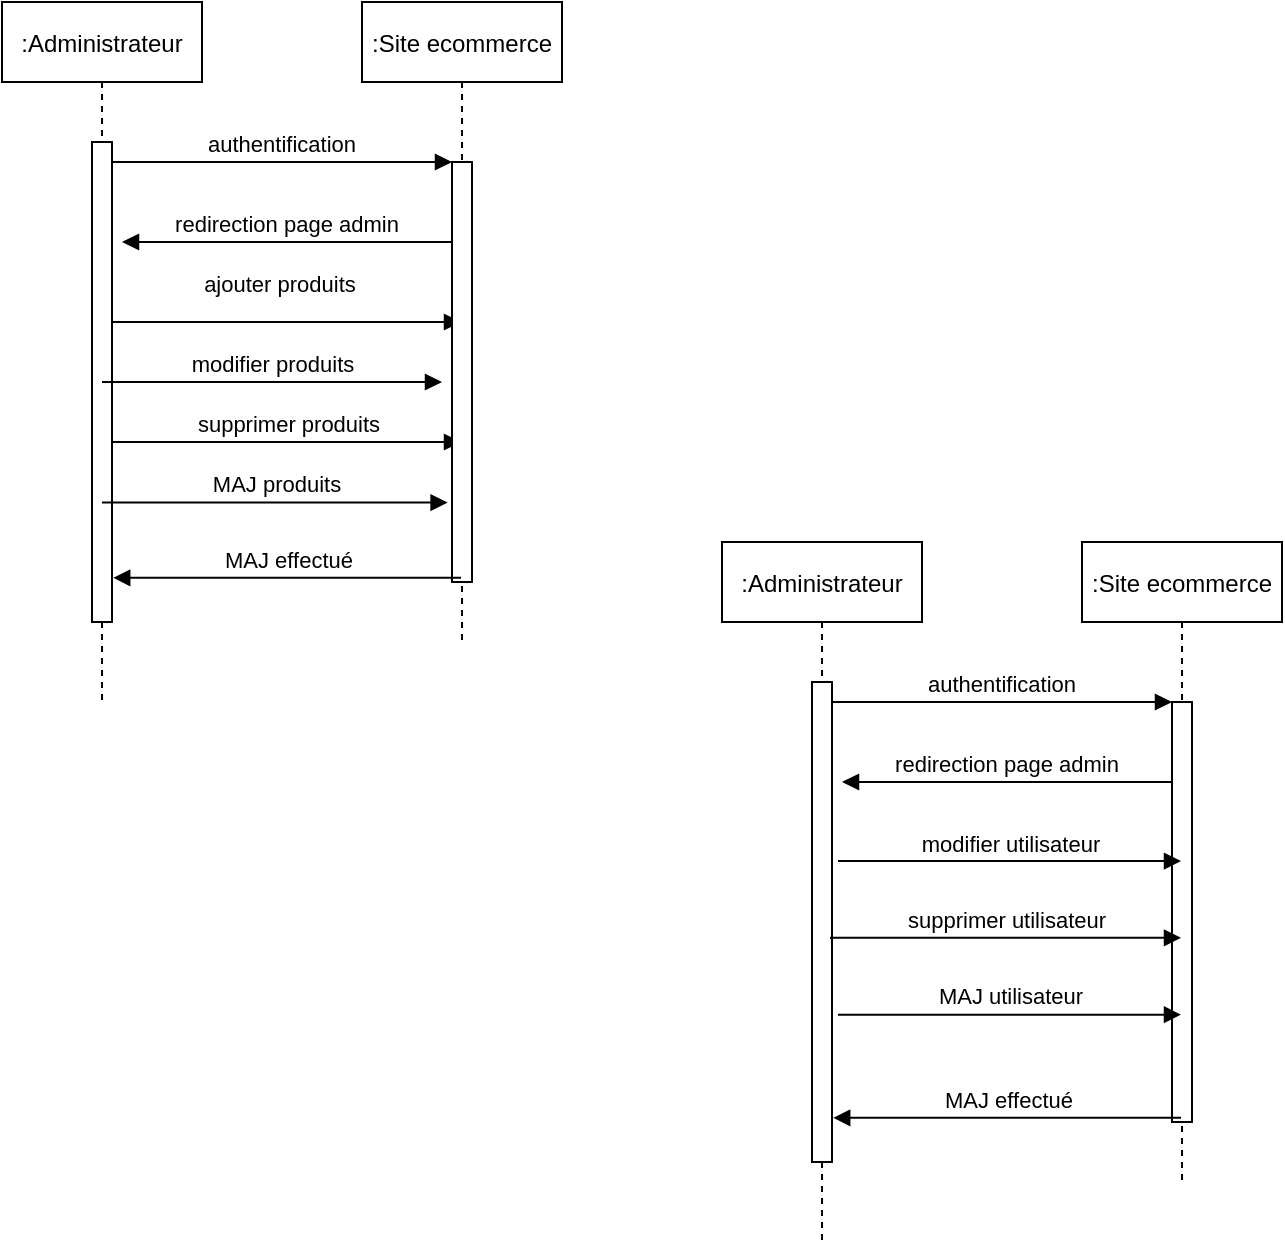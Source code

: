 <mxfile version="18.0.6" type="device"><diagram id="kgpKYQtTHZ0yAKxKKP6v" name="Page-1"><mxGraphModel dx="1278" dy="641" grid="1" gridSize="10" guides="1" tooltips="1" connect="1" arrows="1" fold="1" page="1" pageScale="1" pageWidth="850" pageHeight="1100" math="0" shadow="0"><root><mxCell id="0"/><mxCell id="1" parent="0"/><mxCell id="3nuBFxr9cyL0pnOWT2aG-1" value=":Administrateur" style="shape=umlLifeline;perimeter=lifelinePerimeter;container=1;collapsible=0;recursiveResize=0;rounded=0;shadow=0;strokeWidth=1;" parent="1" vertex="1"><mxGeometry x="120" y="80" width="100" height="350" as="geometry"/></mxCell><mxCell id="3nuBFxr9cyL0pnOWT2aG-2" value="" style="points=[];perimeter=orthogonalPerimeter;rounded=0;shadow=0;strokeWidth=1;" parent="3nuBFxr9cyL0pnOWT2aG-1" vertex="1"><mxGeometry x="45" y="70" width="10" height="240" as="geometry"/></mxCell><mxCell id="yvAXD26xh-fufoxOfBvj-1" value="ajouter produits&amp;nbsp;" style="html=1;verticalAlign=bottom;endArrow=block;rounded=0;" edge="1" parent="3nuBFxr9cyL0pnOWT2aG-1" target="3nuBFxr9cyL0pnOWT2aG-5"><mxGeometry x="-0.026" y="10" width="80" relative="1" as="geometry"><mxPoint x="55" y="160" as="sourcePoint"/><mxPoint x="135" y="160" as="targetPoint"/><Array as="points"><mxPoint x="140" y="160"/></Array><mxPoint as="offset"/></mxGeometry></mxCell><mxCell id="yvAXD26xh-fufoxOfBvj-3" value="supprimer produits" style="html=1;verticalAlign=bottom;endArrow=block;rounded=0;" edge="1" parent="3nuBFxr9cyL0pnOWT2aG-1" target="3nuBFxr9cyL0pnOWT2aG-5"><mxGeometry width="80" relative="1" as="geometry"><mxPoint x="55" y="220" as="sourcePoint"/><mxPoint x="135" y="220" as="targetPoint"/></mxGeometry></mxCell><mxCell id="3nuBFxr9cyL0pnOWT2aG-5" value=":Site ecommerce" style="shape=umlLifeline;perimeter=lifelinePerimeter;container=1;collapsible=0;recursiveResize=0;rounded=0;shadow=0;strokeWidth=1;" parent="1" vertex="1"><mxGeometry x="300" y="80" width="100" height="320" as="geometry"/></mxCell><mxCell id="3nuBFxr9cyL0pnOWT2aG-6" value="" style="points=[];perimeter=orthogonalPerimeter;rounded=0;shadow=0;strokeWidth=1;" parent="3nuBFxr9cyL0pnOWT2aG-5" vertex="1"><mxGeometry x="45" y="80" width="10" height="210" as="geometry"/></mxCell><mxCell id="3nuBFxr9cyL0pnOWT2aG-8" value="authentification" style="verticalAlign=bottom;endArrow=block;entryX=0;entryY=0;shadow=0;strokeWidth=1;" parent="1" source="3nuBFxr9cyL0pnOWT2aG-2" target="3nuBFxr9cyL0pnOWT2aG-6" edge="1"><mxGeometry relative="1" as="geometry"><mxPoint x="275" y="160" as="sourcePoint"/></mxGeometry></mxCell><mxCell id="3nuBFxr9cyL0pnOWT2aG-9" value="redirection page admin" style="verticalAlign=bottom;endArrow=block;entryX=1;entryY=0;shadow=0;strokeWidth=1;" parent="1" source="3nuBFxr9cyL0pnOWT2aG-6" edge="1"><mxGeometry relative="1" as="geometry"><mxPoint x="240" y="200" as="sourcePoint"/><mxPoint x="180" y="200" as="targetPoint"/></mxGeometry></mxCell><mxCell id="yvAXD26xh-fufoxOfBvj-2" value="modifier produits" style="html=1;verticalAlign=bottom;endArrow=block;rounded=0;" edge="1" parent="1" source="3nuBFxr9cyL0pnOWT2aG-1"><mxGeometry width="80" relative="1" as="geometry"><mxPoint x="200" y="270" as="sourcePoint"/><mxPoint x="340" y="270" as="targetPoint"/></mxGeometry></mxCell><mxCell id="yvAXD26xh-fufoxOfBvj-5" value="MAJ produits" style="html=1;verticalAlign=bottom;endArrow=block;rounded=0;entryX=-0.22;entryY=0.811;entryDx=0;entryDy=0;entryPerimeter=0;" edge="1" parent="1" source="3nuBFxr9cyL0pnOWT2aG-1" target="3nuBFxr9cyL0pnOWT2aG-6"><mxGeometry width="80" relative="1" as="geometry"><mxPoint x="220" y="330" as="sourcePoint"/><mxPoint x="310" y="330" as="targetPoint"/></mxGeometry></mxCell><mxCell id="yvAXD26xh-fufoxOfBvj-7" value="MAJ effectué" style="html=1;verticalAlign=bottom;endArrow=block;entryX=1.06;entryY=0.908;rounded=0;entryDx=0;entryDy=0;entryPerimeter=0;" edge="1" target="3nuBFxr9cyL0pnOWT2aG-2" parent="1" source="3nuBFxr9cyL0pnOWT2aG-5"><mxGeometry relative="1" as="geometry"><mxPoint x="330" y="370" as="sourcePoint"/><mxPoint x="270" y="370" as="targetPoint"/></mxGeometry></mxCell><mxCell id="yvAXD26xh-fufoxOfBvj-9" value=":Administrateur" style="shape=umlLifeline;perimeter=lifelinePerimeter;container=1;collapsible=0;recursiveResize=0;rounded=0;shadow=0;strokeWidth=1;" vertex="1" parent="1"><mxGeometry x="480" y="350" width="100" height="350" as="geometry"/></mxCell><mxCell id="yvAXD26xh-fufoxOfBvj-10" value="" style="points=[];perimeter=orthogonalPerimeter;rounded=0;shadow=0;strokeWidth=1;" vertex="1" parent="yvAXD26xh-fufoxOfBvj-9"><mxGeometry x="45" y="70" width="10" height="240" as="geometry"/></mxCell><mxCell id="yvAXD26xh-fufoxOfBvj-13" value=":Site ecommerce" style="shape=umlLifeline;perimeter=lifelinePerimeter;container=1;collapsible=0;recursiveResize=0;rounded=0;shadow=0;strokeWidth=1;" vertex="1" parent="1"><mxGeometry x="660" y="350" width="100" height="320" as="geometry"/></mxCell><mxCell id="yvAXD26xh-fufoxOfBvj-14" value="" style="points=[];perimeter=orthogonalPerimeter;rounded=0;shadow=0;strokeWidth=1;" vertex="1" parent="yvAXD26xh-fufoxOfBvj-13"><mxGeometry x="45" y="80" width="10" height="210" as="geometry"/></mxCell><mxCell id="yvAXD26xh-fufoxOfBvj-15" value="authentification" style="verticalAlign=bottom;endArrow=block;entryX=0;entryY=0;shadow=0;strokeWidth=1;" edge="1" parent="1" source="yvAXD26xh-fufoxOfBvj-10" target="yvAXD26xh-fufoxOfBvj-14"><mxGeometry relative="1" as="geometry"><mxPoint x="635" y="430" as="sourcePoint"/></mxGeometry></mxCell><mxCell id="yvAXD26xh-fufoxOfBvj-16" value="redirection page admin" style="verticalAlign=bottom;endArrow=block;entryX=1;entryY=0;shadow=0;strokeWidth=1;" edge="1" parent="1" source="yvAXD26xh-fufoxOfBvj-14"><mxGeometry relative="1" as="geometry"><mxPoint x="600" y="470" as="sourcePoint"/><mxPoint x="540" y="470" as="targetPoint"/></mxGeometry></mxCell><mxCell id="yvAXD26xh-fufoxOfBvj-17" value="modifier utilisateur" style="html=1;verticalAlign=bottom;endArrow=block;rounded=0;exitX=1.3;exitY=0.373;exitDx=0;exitDy=0;exitPerimeter=0;" edge="1" parent="1" source="yvAXD26xh-fufoxOfBvj-10" target="yvAXD26xh-fufoxOfBvj-13"><mxGeometry width="80" relative="1" as="geometry"><mxPoint x="560" y="540" as="sourcePoint"/><mxPoint x="700" y="540" as="targetPoint"/></mxGeometry></mxCell><mxCell id="yvAXD26xh-fufoxOfBvj-18" value="MAJ utilisateur" style="html=1;verticalAlign=bottom;endArrow=block;rounded=0;exitX=1.3;exitY=0.693;exitDx=0;exitDy=0;exitPerimeter=0;" edge="1" parent="1" source="yvAXD26xh-fufoxOfBvj-10" target="yvAXD26xh-fufoxOfBvj-13"><mxGeometry width="80" relative="1" as="geometry"><mxPoint x="580" y="600" as="sourcePoint"/><mxPoint x="670" y="600" as="targetPoint"/></mxGeometry></mxCell><mxCell id="yvAXD26xh-fufoxOfBvj-19" value="MAJ effectué" style="html=1;verticalAlign=bottom;endArrow=block;entryX=1.06;entryY=0.908;rounded=0;entryDx=0;entryDy=0;entryPerimeter=0;" edge="1" parent="1" source="yvAXD26xh-fufoxOfBvj-13" target="yvAXD26xh-fufoxOfBvj-10"><mxGeometry relative="1" as="geometry"><mxPoint x="690" y="640" as="sourcePoint"/><mxPoint x="630" y="640" as="targetPoint"/></mxGeometry></mxCell><mxCell id="yvAXD26xh-fufoxOfBvj-12" value="supprimer utilisateur" style="html=1;verticalAlign=bottom;endArrow=block;rounded=0;exitX=0.9;exitY=0.533;exitDx=0;exitDy=0;exitPerimeter=0;" edge="1" parent="1" target="yvAXD26xh-fufoxOfBvj-13" source="yvAXD26xh-fufoxOfBvj-10"><mxGeometry width="80" relative="1" as="geometry"><mxPoint x="535" y="570" as="sourcePoint"/><mxPoint x="615" y="570" as="targetPoint"/></mxGeometry></mxCell></root></mxGraphModel></diagram></mxfile>